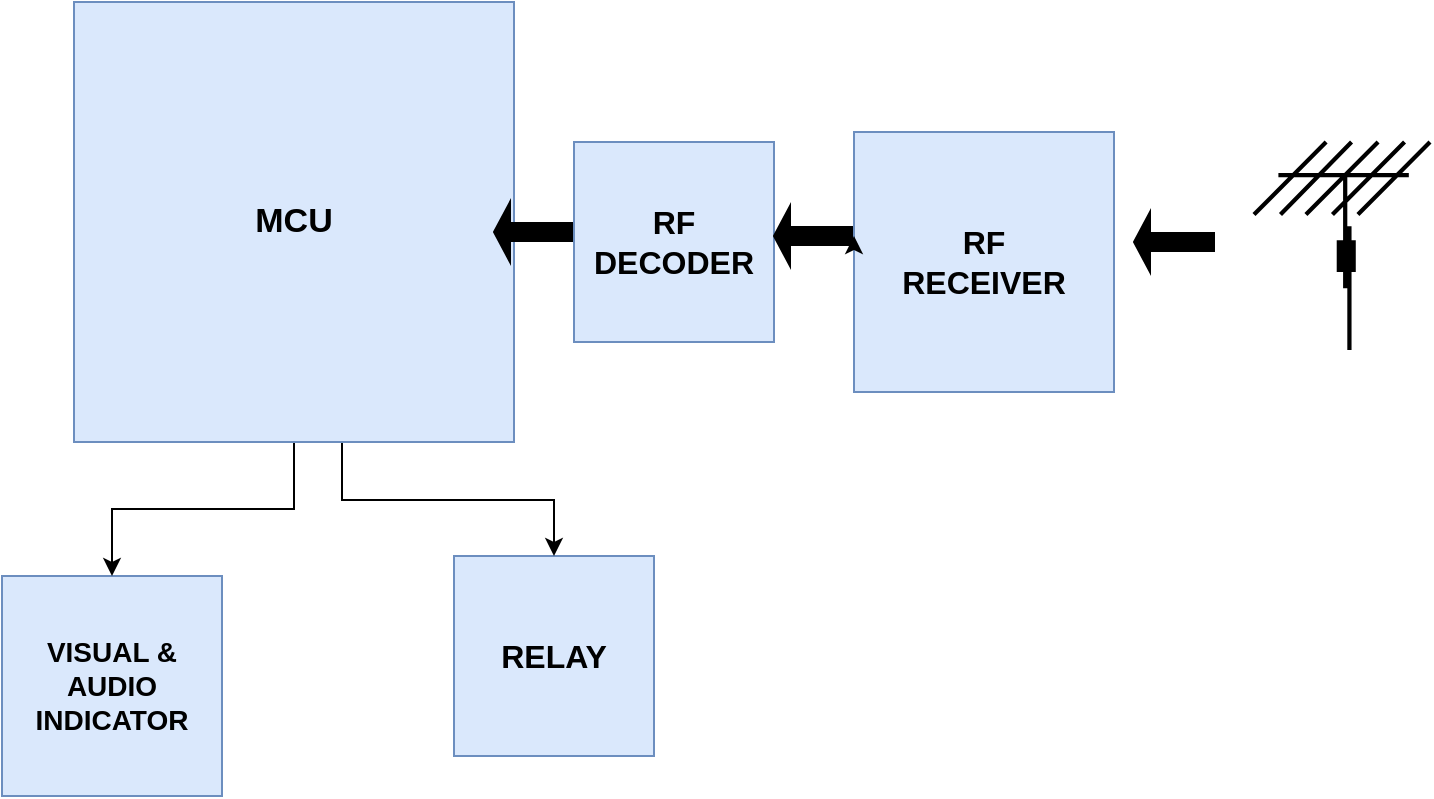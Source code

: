 <mxfile version="12.6.4" type="device"><diagram id="IQejb7Hj0yZjFBSCX9_V" name="Page-1"><mxGraphModel dx="877" dy="783" grid="1" gridSize="10" guides="1" tooltips="1" connect="1" arrows="1" fold="1" page="1" pageScale="1" pageWidth="827" pageHeight="1169" math="0" shadow="0"><root><mxCell id="0"/><mxCell id="1" parent="0"/><mxCell id="qXuOapDvG0JYqo9LBVG--1" value="&lt;span style=&quot;font-size: 16px&quot;&gt;&lt;b&gt;RELAY&lt;/b&gt;&lt;/span&gt;" style="whiteSpace=wrap;html=1;aspect=fixed;fillColor=#dae8fc;strokeColor=#6c8ebf;" parent="1" vertex="1"><mxGeometry x="326" y="400" width="100" height="100" as="geometry"/></mxCell><mxCell id="qXuOapDvG0JYqo9LBVG--3" value="&lt;b&gt;&lt;font style=&quot;font-size: 14px&quot;&gt;VISUAL &amp;amp; AUDIO INDICATOR&lt;/font&gt;&lt;/b&gt;" style="whiteSpace=wrap;html=1;aspect=fixed;fillColor=#dae8fc;strokeColor=#6c8ebf;" parent="1" vertex="1"><mxGeometry x="100" y="410" width="110" height="110" as="geometry"/></mxCell><mxCell id="IHYn1C37YtXKkLSX17gg-2" style="edgeStyle=orthogonalEdgeStyle;rounded=0;orthogonalLoop=1;jettySize=auto;html=1;entryX=0.5;entryY=0;entryDx=0;entryDy=0;" edge="1" parent="1" source="qXuOapDvG0JYqo9LBVG--10" target="qXuOapDvG0JYqo9LBVG--3"><mxGeometry relative="1" as="geometry"/></mxCell><mxCell id="IHYn1C37YtXKkLSX17gg-3" style="edgeStyle=orthogonalEdgeStyle;rounded=0;orthogonalLoop=1;jettySize=auto;html=1;entryX=0.5;entryY=0;entryDx=0;entryDy=0;" edge="1" parent="1" source="qXuOapDvG0JYqo9LBVG--10" target="qXuOapDvG0JYqo9LBVG--1"><mxGeometry relative="1" as="geometry"><Array as="points"><mxPoint x="270" y="372"/><mxPoint x="376" y="372"/></Array></mxGeometry></mxCell><mxCell id="qXuOapDvG0JYqo9LBVG--10" value="&lt;font style=&quot;font-size: 17px&quot;&gt;&lt;b&gt;MCU&lt;/b&gt;&lt;/font&gt;" style="whiteSpace=wrap;html=1;aspect=fixed;fillColor=#dae8fc;strokeColor=#6c8ebf;" parent="1" vertex="1"><mxGeometry x="136" y="123" width="220" height="220" as="geometry"/></mxCell><mxCell id="qXuOapDvG0JYqo9LBVG--11" value="" style="shape=singleArrow;whiteSpace=wrap;html=1;fillColor=#000000;flipV=0;flipH=1;" parent="1" vertex="1"><mxGeometry x="346" y="223" width="40" height="30" as="geometry"/></mxCell><mxCell id="qXuOapDvG0JYqo9LBVG--12" value="&lt;span style=&quot;font-size: 16px&quot;&gt;&lt;b&gt;RF&lt;br&gt;DECODER&lt;br&gt;&lt;/b&gt;&lt;/span&gt;" style="whiteSpace=wrap;html=1;aspect=fixed;fillColor=#dae8fc;strokeColor=#6c8ebf;" parent="1" vertex="1"><mxGeometry x="386" y="193" width="100" height="100" as="geometry"/></mxCell><mxCell id="qXuOapDvG0JYqo9LBVG--13" value="" style="shape=singleArrow;whiteSpace=wrap;html=1;fillColor=#000000;flipV=1;flipH=1;" parent="1" vertex="1"><mxGeometry x="486" y="225" width="40" height="30" as="geometry"/></mxCell><mxCell id="qXuOapDvG0JYqo9LBVG--14" value="&lt;span style=&quot;font-size: 16px&quot;&gt;&lt;b&gt;RF&lt;br&gt;RECEIVER&lt;br&gt;&lt;/b&gt;&lt;/span&gt;" style="whiteSpace=wrap;html=1;aspect=fixed;fillColor=#dae8fc;strokeColor=#6c8ebf;" parent="1" vertex="1"><mxGeometry x="526" y="188" width="130" height="130" as="geometry"/></mxCell><mxCell id="Eykv8Gok3lht9mAjoNX0-3" value="" style="shape=singleArrow;whiteSpace=wrap;html=1;fillColor=#000000;flipV=0;flipH=1;" parent="1" vertex="1"><mxGeometry x="666" y="228" width="40" height="30" as="geometry"/></mxCell><mxCell id="Eykv8Gok3lht9mAjoNX0-4" value="" style="shape=mxgraph.cisco.wireless.antenna;html=1;dashed=0;fillColor=#036897;strokeColor=#ffffff;strokeWidth=2;verticalLabelPosition=bottom;verticalAlign=top" parent="1" vertex="1"><mxGeometry x="726" y="193" width="88" height="104" as="geometry"/></mxCell><mxCell id="Eykv8Gok3lht9mAjoNX0-2" style="edgeStyle=orthogonalEdgeStyle;rounded=0;orthogonalLoop=1;jettySize=auto;html=1;exitX=0;exitY=0;exitDx=16;exitDy=10.5;exitPerimeter=0;entryX=0;entryY=0.5;entryDx=0;entryDy=0;entryPerimeter=0;" parent="1" source="qXuOapDvG0JYqo9LBVG--13" target="qXuOapDvG0JYqo9LBVG--13" edge="1"><mxGeometry relative="1" as="geometry"/></mxCell></root></mxGraphModel></diagram></mxfile>